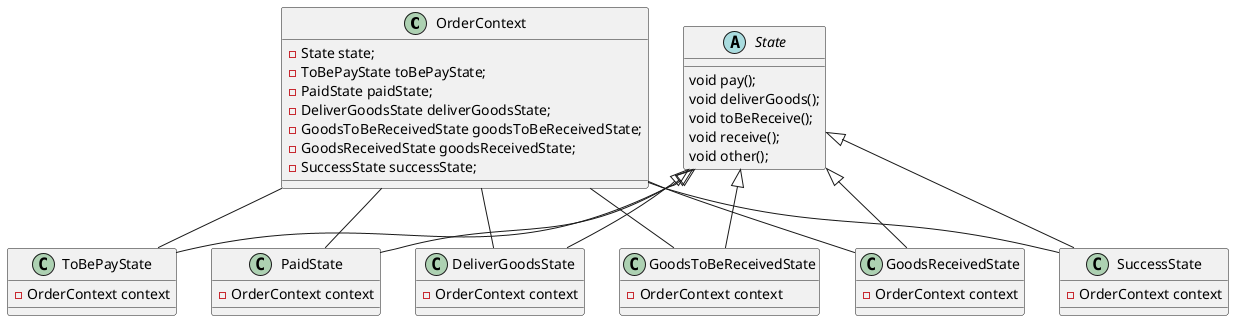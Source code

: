 @startuml

class OrderContext{
    -State state;
    -ToBePayState toBePayState;
    -PaidState paidState;
    -DeliverGoodsState deliverGoodsState;
    -GoodsToBeReceivedState goodsToBeReceivedState;
    -GoodsReceivedState goodsReceivedState;
    -SuccessState successState;
}
abstract class State{
    void pay();
    void deliverGoods();
    void toBeReceive();
    void receive();
    void other();
}
class ToBePayState{
    -OrderContext context
}
class PaidState{
    -OrderContext context
}
class DeliverGoodsState{
    -OrderContext context
}
class GoodsToBeReceivedState{
    -OrderContext context
}
class GoodsReceivedState{
    -OrderContext context
}
class SuccessState{
    -OrderContext context
}

State <|-- ToBePayState
State <|-- PaidState
State <|-- DeliverGoodsState
State <|-- GoodsToBeReceivedState
State <|-- GoodsReceivedState
State <|-- SuccessState
'OrderContext o-- State

OrderContext -- ToBePayState
OrderContext -- PaidState
OrderContext -- DeliverGoodsState
OrderContext -- SuccessState
OrderContext -- GoodsToBeReceivedState
OrderContext -- GoodsReceivedState




@enduml